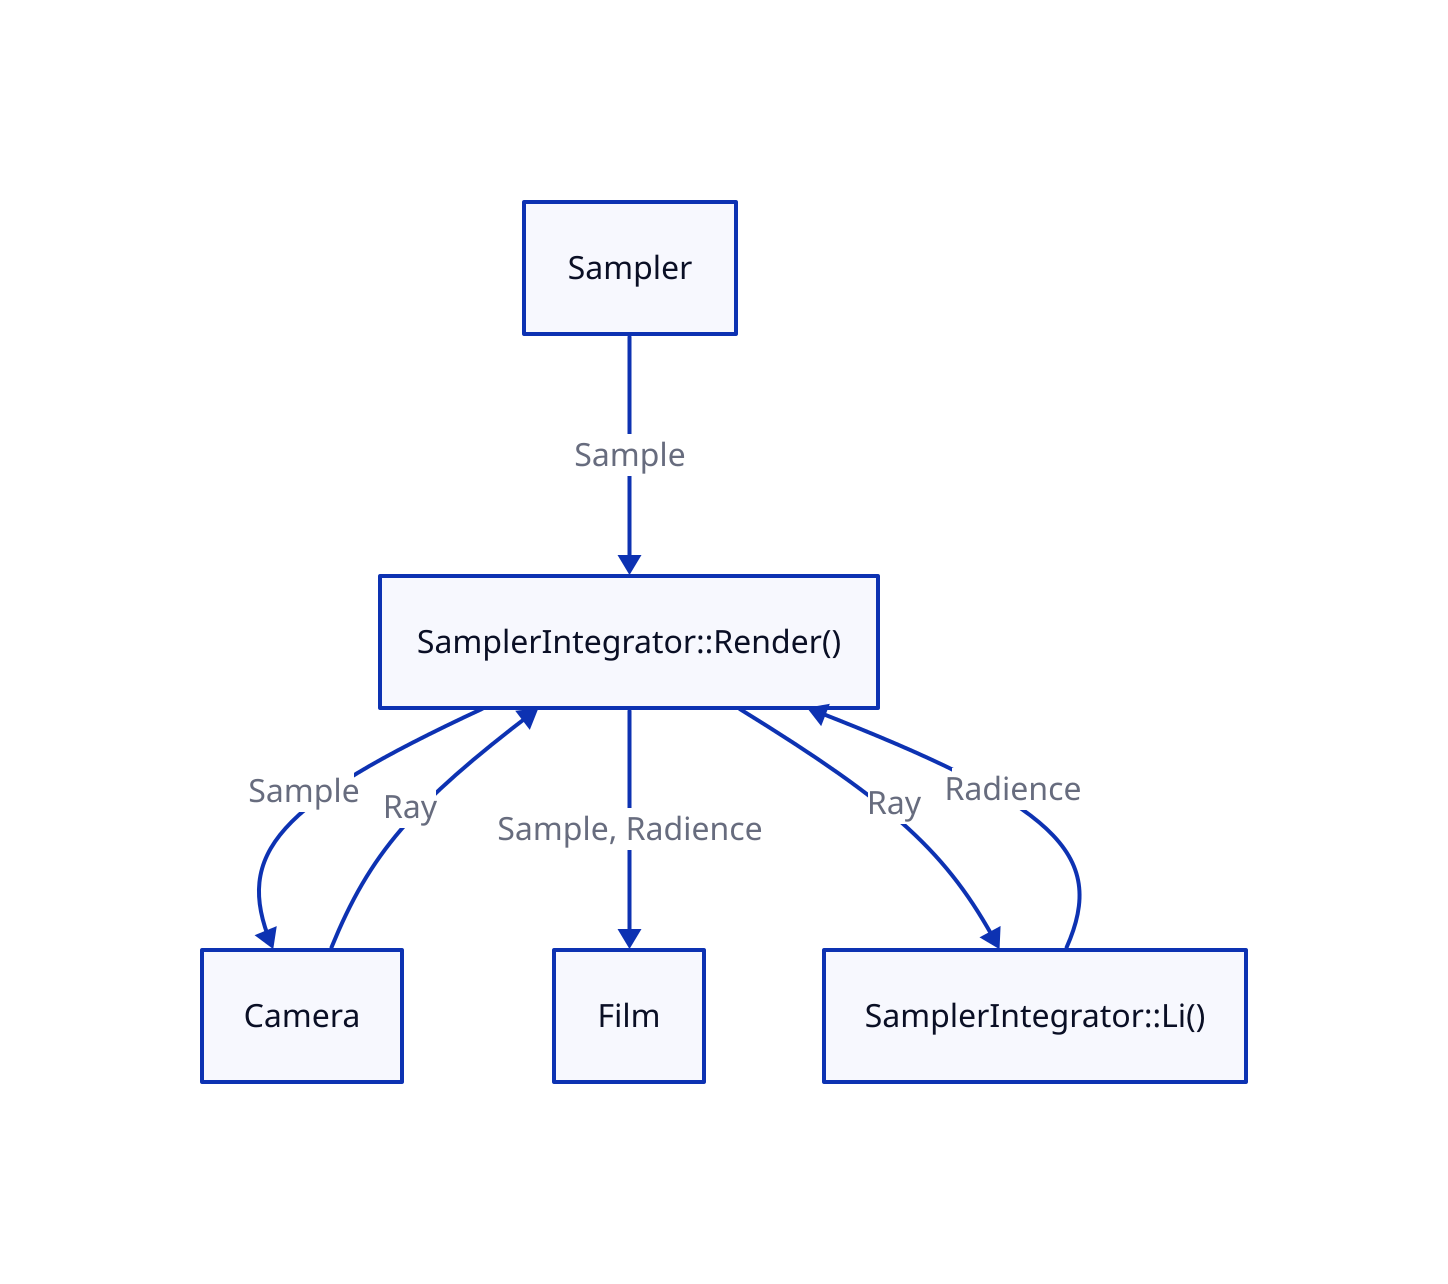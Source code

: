 Sampler -> "SamplerIntegrator::Render()": Sample
Camera -> "SamplerIntegrator::Render()": Ray

"SamplerIntegrator::Render()" -> Camera: "Sample"
"SamplerIntegrator::Render()" -> Film: "Sample, Radience"
"SamplerIntegrator::Render()" -> "SamplerIntegrator::Li()": Ray

"SamplerIntegrator::Li()" -> "SamplerIntegrator::Render()": Radience
